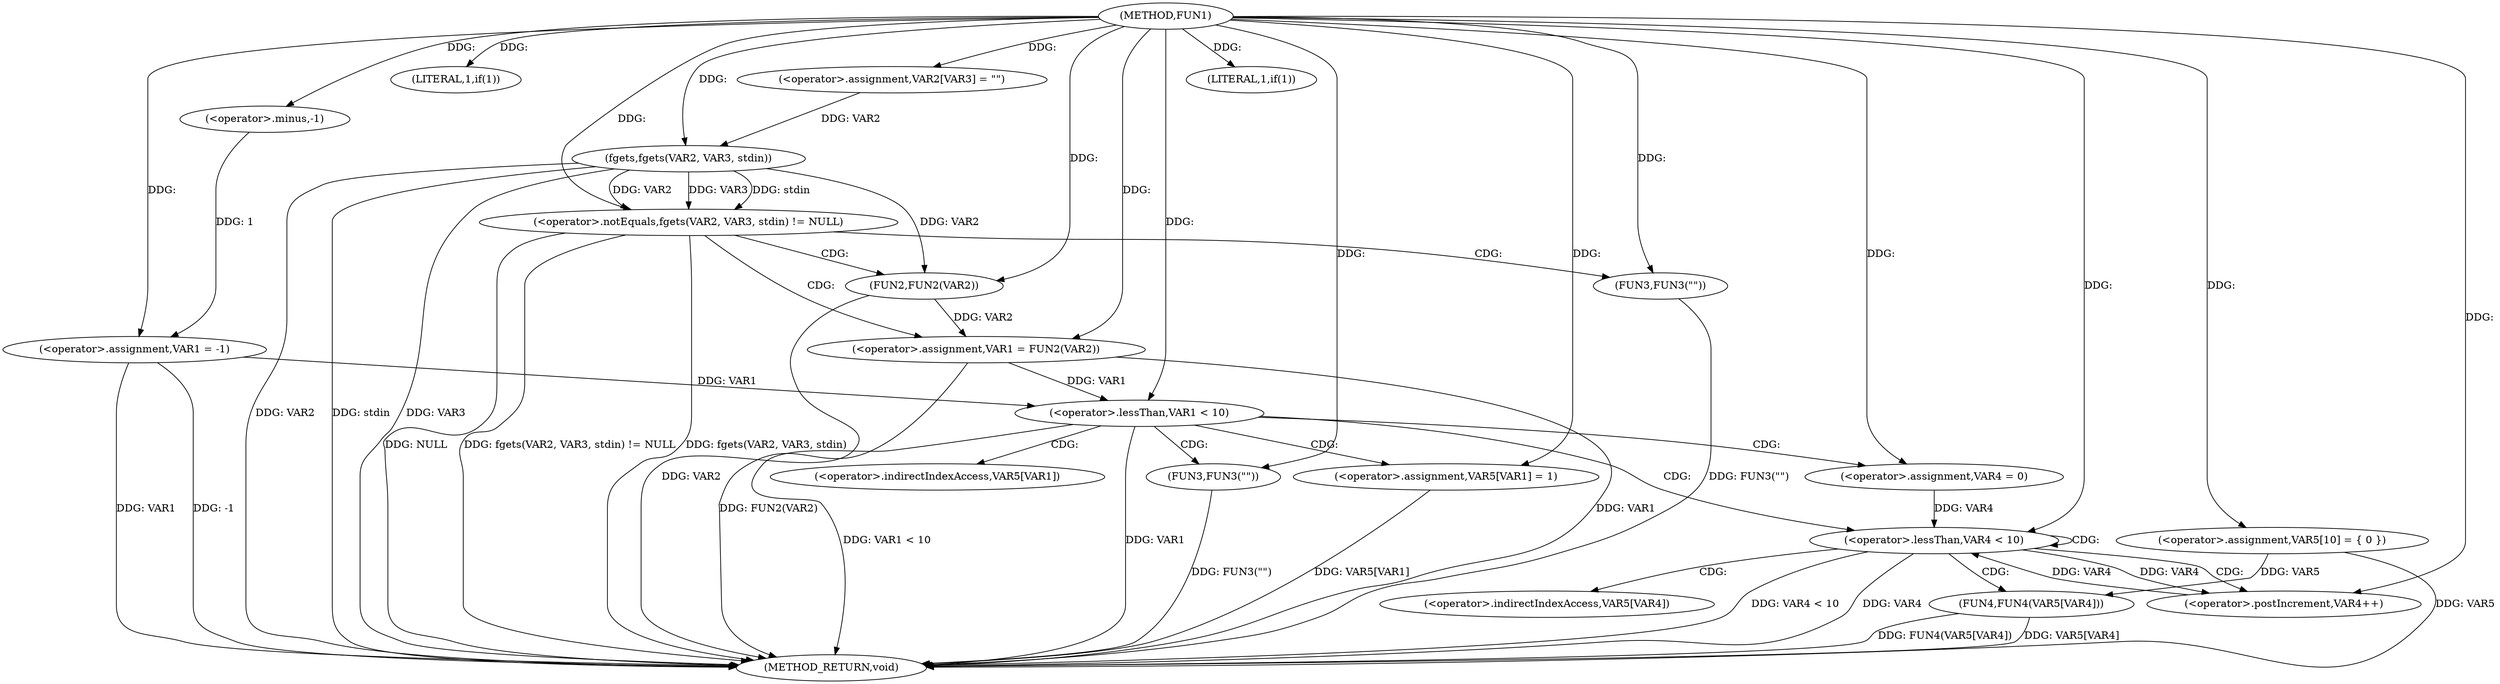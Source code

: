 digraph FUN1 {  
"1000100" [label = "(METHOD,FUN1)" ]
"1000167" [label = "(METHOD_RETURN,void)" ]
"1000103" [label = "(<operator>.assignment,VAR1 = -1)" ]
"1000105" [label = "(<operator>.minus,-1)" ]
"1000108" [label = "(LITERAL,1,if(1))" ]
"1000112" [label = "(<operator>.assignment,VAR2[VAR3] = \"\")" ]
"1000116" [label = "(<operator>.notEquals,fgets(VAR2, VAR3, stdin) != NULL)" ]
"1000117" [label = "(fgets,fgets(VAR2, VAR3, stdin))" ]
"1000123" [label = "(<operator>.assignment,VAR1 = FUN2(VAR2))" ]
"1000125" [label = "(FUN2,FUN2(VAR2))" ]
"1000129" [label = "(FUN3,FUN3(\"\"))" ]
"1000132" [label = "(LITERAL,1,if(1))" ]
"1000137" [label = "(<operator>.assignment,VAR5[10] = { 0 })" ]
"1000140" [label = "(<operator>.lessThan,VAR1 < 10)" ]
"1000144" [label = "(<operator>.assignment,VAR5[VAR1] = 1)" ]
"1000150" [label = "(<operator>.assignment,VAR4 = 0)" ]
"1000153" [label = "(<operator>.lessThan,VAR4 < 10)" ]
"1000156" [label = "(<operator>.postIncrement,VAR4++)" ]
"1000159" [label = "(FUN4,FUN4(VAR5[VAR4]))" ]
"1000165" [label = "(FUN3,FUN3(\"\"))" ]
"1000145" [label = "(<operator>.indirectIndexAccess,VAR5[VAR1])" ]
"1000160" [label = "(<operator>.indirectIndexAccess,VAR5[VAR4])" ]
  "1000125" -> "1000167"  [ label = "DDG: VAR2"] 
  "1000123" -> "1000167"  [ label = "DDG: FUN2(VAR2)"] 
  "1000103" -> "1000167"  [ label = "DDG: VAR1"] 
  "1000103" -> "1000167"  [ label = "DDG: -1"] 
  "1000159" -> "1000167"  [ label = "DDG: VAR5[VAR4]"] 
  "1000140" -> "1000167"  [ label = "DDG: VAR1 < 10"] 
  "1000116" -> "1000167"  [ label = "DDG: NULL"] 
  "1000153" -> "1000167"  [ label = "DDG: VAR4 < 10"] 
  "1000117" -> "1000167"  [ label = "DDG: VAR2"] 
  "1000153" -> "1000167"  [ label = "DDG: VAR4"] 
  "1000117" -> "1000167"  [ label = "DDG: stdin"] 
  "1000144" -> "1000167"  [ label = "DDG: VAR5[VAR1]"] 
  "1000117" -> "1000167"  [ label = "DDG: VAR3"] 
  "1000116" -> "1000167"  [ label = "DDG: fgets(VAR2, VAR3, stdin) != NULL"] 
  "1000159" -> "1000167"  [ label = "DDG: FUN4(VAR5[VAR4])"] 
  "1000116" -> "1000167"  [ label = "DDG: fgets(VAR2, VAR3, stdin)"] 
  "1000140" -> "1000167"  [ label = "DDG: VAR1"] 
  "1000129" -> "1000167"  [ label = "DDG: FUN3(\"\")"] 
  "1000137" -> "1000167"  [ label = "DDG: VAR5"] 
  "1000123" -> "1000167"  [ label = "DDG: VAR1"] 
  "1000165" -> "1000167"  [ label = "DDG: FUN3(\"\")"] 
  "1000105" -> "1000103"  [ label = "DDG: 1"] 
  "1000100" -> "1000103"  [ label = "DDG: "] 
  "1000100" -> "1000105"  [ label = "DDG: "] 
  "1000100" -> "1000108"  [ label = "DDG: "] 
  "1000100" -> "1000112"  [ label = "DDG: "] 
  "1000117" -> "1000116"  [ label = "DDG: VAR2"] 
  "1000117" -> "1000116"  [ label = "DDG: VAR3"] 
  "1000117" -> "1000116"  [ label = "DDG: stdin"] 
  "1000112" -> "1000117"  [ label = "DDG: VAR2"] 
  "1000100" -> "1000117"  [ label = "DDG: "] 
  "1000100" -> "1000116"  [ label = "DDG: "] 
  "1000125" -> "1000123"  [ label = "DDG: VAR2"] 
  "1000100" -> "1000123"  [ label = "DDG: "] 
  "1000117" -> "1000125"  [ label = "DDG: VAR2"] 
  "1000100" -> "1000125"  [ label = "DDG: "] 
  "1000100" -> "1000129"  [ label = "DDG: "] 
  "1000100" -> "1000132"  [ label = "DDG: "] 
  "1000100" -> "1000137"  [ label = "DDG: "] 
  "1000103" -> "1000140"  [ label = "DDG: VAR1"] 
  "1000123" -> "1000140"  [ label = "DDG: VAR1"] 
  "1000100" -> "1000140"  [ label = "DDG: "] 
  "1000100" -> "1000144"  [ label = "DDG: "] 
  "1000100" -> "1000150"  [ label = "DDG: "] 
  "1000150" -> "1000153"  [ label = "DDG: VAR4"] 
  "1000156" -> "1000153"  [ label = "DDG: VAR4"] 
  "1000100" -> "1000153"  [ label = "DDG: "] 
  "1000153" -> "1000156"  [ label = "DDG: VAR4"] 
  "1000100" -> "1000156"  [ label = "DDG: "] 
  "1000137" -> "1000159"  [ label = "DDG: VAR5"] 
  "1000100" -> "1000165"  [ label = "DDG: "] 
  "1000116" -> "1000125"  [ label = "CDG: "] 
  "1000116" -> "1000129"  [ label = "CDG: "] 
  "1000116" -> "1000123"  [ label = "CDG: "] 
  "1000140" -> "1000153"  [ label = "CDG: "] 
  "1000140" -> "1000145"  [ label = "CDG: "] 
  "1000140" -> "1000150"  [ label = "CDG: "] 
  "1000140" -> "1000144"  [ label = "CDG: "] 
  "1000140" -> "1000165"  [ label = "CDG: "] 
  "1000153" -> "1000153"  [ label = "CDG: "] 
  "1000153" -> "1000159"  [ label = "CDG: "] 
  "1000153" -> "1000156"  [ label = "CDG: "] 
  "1000153" -> "1000160"  [ label = "CDG: "] 
}

